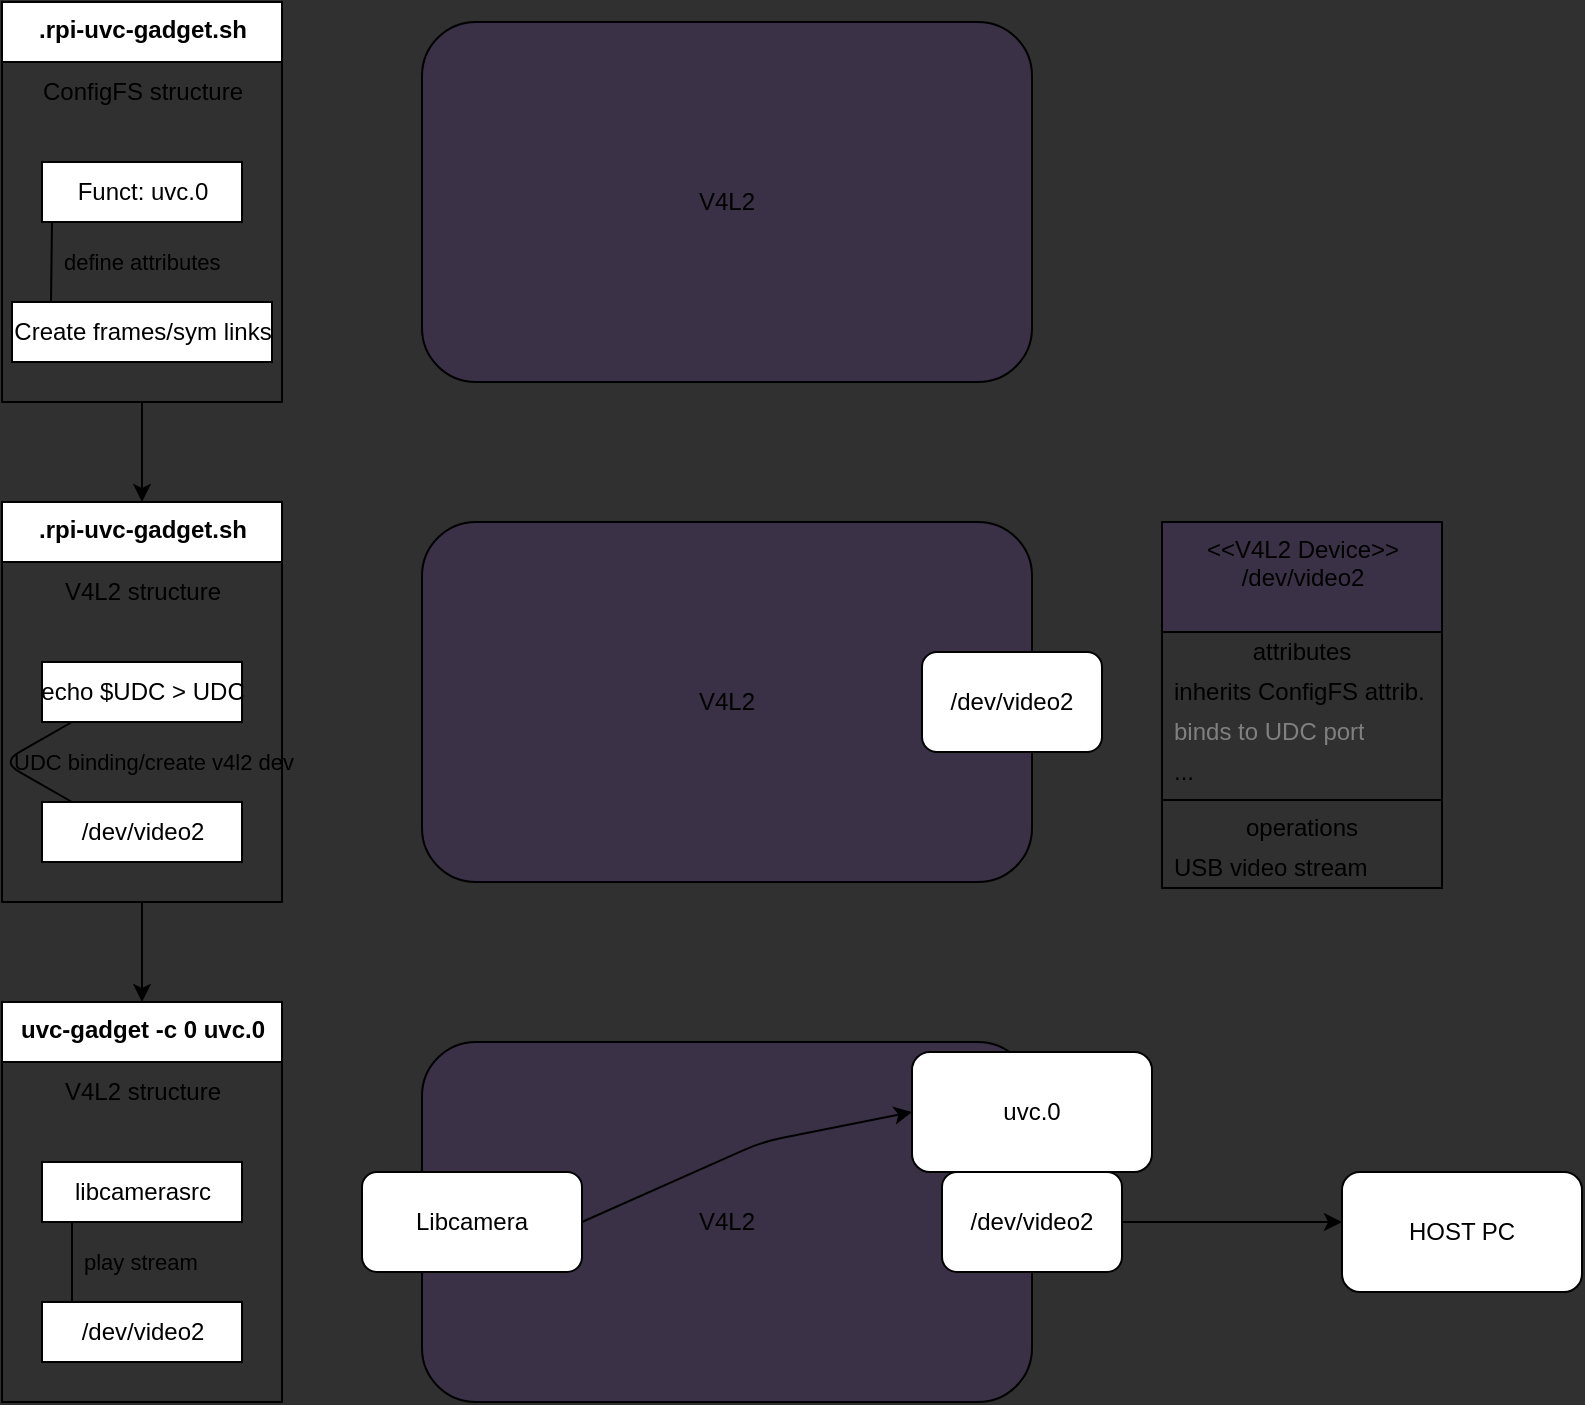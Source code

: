 <mxfile>
    <diagram id="yflrDmz0nfjcDj6RlH21" name="Page-1">
        <mxGraphModel dx="1429" dy="907" grid="1" gridSize="10" guides="1" tooltips="1" connect="1" arrows="1" fold="1" page="1" pageScale="1" pageWidth="850" pageHeight="1100" background="#303030" math="0" shadow="0">
            <root>
                <mxCell id="0"/>
                <mxCell id="1" parent="0"/>
                <mxCell id="2" value="V4L2" style="whiteSpace=wrap;html=1;rounded=1;fillColor=#3B3147;" parent="1" vertex="1">
                    <mxGeometry x="260" y="50" width="305" height="180" as="geometry"/>
                </mxCell>
                <mxCell id="40" value=".rpi-uvc-gadget.sh" style="swimlane;fontStyle=1;align=center;verticalAlign=top;childLayout=stackLayout;horizontal=1;startSize=30;horizontalStack=0;resizeParent=1;resizeParentMax=0;resizeLast=0;collapsible=0;marginBottom=0;html=1;" parent="1" vertex="1">
                    <mxGeometry x="50" y="290" width="140" height="200" as="geometry"/>
                </mxCell>
                <mxCell id="41" value="V4L2 structure" style="html=1;strokeColor=none;fillColor=none;align=center;verticalAlign=middle;spacingLeft=4;spacingRight=4;rotatable=0;points=[[0,0.5],[1,0.5]];resizeWidth=1;" parent="40" vertex="1">
                    <mxGeometry y="30" width="140" height="30" as="geometry"/>
                </mxCell>
                <mxCell id="42" value="" style="swimlane;fontStyle=1;align=center;verticalAlign=top;horizontal=1;startSize=0;collapsible=0;marginBottom=0;html=1;strokeColor=none;fillColor=none;" parent="40" vertex="1">
                    <mxGeometry y="60" width="140" height="140" as="geometry"/>
                </mxCell>
                <mxCell id="43" value="echo $UDC &amp;gt; UDC" style="html=1;align=center;verticalAlign=middle;rotatable=0;" parent="42" vertex="1">
                    <mxGeometry width="100" height="30" relative="1" as="geometry">
                        <mxPoint x="20" y="20" as="offset"/>
                    </mxGeometry>
                </mxCell>
                <mxCell id="44" value="/dev/video2" style="html=1;align=center;verticalAlign=middle;rotatable=0;" parent="42" vertex="1">
                    <mxGeometry width="100" height="30" relative="1" as="geometry">
                        <mxPoint x="20" y="90" as="offset"/>
                    </mxGeometry>
                </mxCell>
                <mxCell id="45" value="UDC binding/create v4l2 dev" style="edgeStyle=none;endArrow=none;verticalAlign=middle;labelBackgroundColor=none;endSize=12;html=1;align=left;endFill=0;exitX=0.15;exitY=1;entryX=0.15;entryY=0;spacingLeft=4;" parent="42" source="43" target="44" edge="1">
                    <mxGeometry relative="1" as="geometry">
                        <Array as="points">
                            <mxPoint y="70"/>
                        </Array>
                        <mxPoint as="offset"/>
                    </mxGeometry>
                </mxCell>
                <mxCell id="51" value=".rpi-uvc-gadget.sh" style="swimlane;fontStyle=1;align=center;verticalAlign=top;childLayout=stackLayout;horizontal=1;startSize=30;horizontalStack=0;resizeParent=1;resizeParentMax=0;resizeLast=0;collapsible=0;marginBottom=0;html=1;" vertex="1" parent="1">
                    <mxGeometry x="50" y="40" width="140" height="200" as="geometry"/>
                </mxCell>
                <mxCell id="52" value="ConfigFS structure" style="html=1;strokeColor=none;fillColor=none;align=center;verticalAlign=middle;spacingLeft=4;spacingRight=4;rotatable=0;points=[[0,0.5],[1,0.5]];resizeWidth=1;" vertex="1" parent="51">
                    <mxGeometry y="30" width="140" height="30" as="geometry"/>
                </mxCell>
                <mxCell id="53" value="" style="swimlane;fontStyle=1;align=center;verticalAlign=top;horizontal=1;startSize=0;collapsible=0;marginBottom=0;html=1;strokeColor=none;fillColor=none;" vertex="1" parent="51">
                    <mxGeometry y="60" width="140" height="140" as="geometry"/>
                </mxCell>
                <mxCell id="54" value="Funct: uvc.0" style="html=1;align=center;verticalAlign=middle;rotatable=0;" vertex="1" parent="53">
                    <mxGeometry width="100" height="30" relative="1" as="geometry">
                        <mxPoint x="20" y="20" as="offset"/>
                    </mxGeometry>
                </mxCell>
                <mxCell id="55" value="Create frames/sym links" style="html=1;align=center;verticalAlign=middle;rotatable=0;" vertex="1" parent="53">
                    <mxGeometry width="130" height="30" relative="1" as="geometry">
                        <mxPoint x="5" y="90" as="offset"/>
                    </mxGeometry>
                </mxCell>
                <mxCell id="56" value="define attributes" style="edgeStyle=none;endArrow=none;verticalAlign=middle;labelBackgroundColor=none;endSize=12;html=1;align=left;endFill=0;entryX=0.15;entryY=0;spacingLeft=4;" edge="1" parent="53" target="55">
                    <mxGeometry relative="1" as="geometry">
                        <mxPoint x="25" y="50" as="sourcePoint"/>
                    </mxGeometry>
                </mxCell>
                <mxCell id="57" value="uvc-gadget -c 0 uvc.0" style="swimlane;fontStyle=1;align=center;verticalAlign=top;childLayout=stackLayout;horizontal=1;startSize=30;horizontalStack=0;resizeParent=1;resizeParentMax=0;resizeLast=0;collapsible=0;marginBottom=0;html=1;" vertex="1" parent="1">
                    <mxGeometry x="50" y="540" width="140" height="200" as="geometry"/>
                </mxCell>
                <mxCell id="58" value="V4L2 structure" style="html=1;strokeColor=none;fillColor=none;align=center;verticalAlign=middle;spacingLeft=4;spacingRight=4;rotatable=0;points=[[0,0.5],[1,0.5]];resizeWidth=1;" vertex="1" parent="57">
                    <mxGeometry y="30" width="140" height="30" as="geometry"/>
                </mxCell>
                <mxCell id="59" value="" style="swimlane;fontStyle=1;align=center;verticalAlign=top;horizontal=1;startSize=0;collapsible=0;marginBottom=0;html=1;strokeColor=none;fillColor=none;" vertex="1" parent="57">
                    <mxGeometry y="60" width="140" height="140" as="geometry"/>
                </mxCell>
                <mxCell id="60" value="libcamerasrc" style="html=1;align=center;verticalAlign=middle;rotatable=0;" vertex="1" parent="59">
                    <mxGeometry width="100" height="30" relative="1" as="geometry">
                        <mxPoint x="20" y="20" as="offset"/>
                    </mxGeometry>
                </mxCell>
                <mxCell id="61" value="/dev/video2" style="html=1;align=center;verticalAlign=middle;rotatable=0;" vertex="1" parent="59">
                    <mxGeometry width="100" height="30" relative="1" as="geometry">
                        <mxPoint x="20" y="90" as="offset"/>
                    </mxGeometry>
                </mxCell>
                <mxCell id="62" value="play stream" style="edgeStyle=none;endArrow=none;verticalAlign=middle;labelBackgroundColor=none;endSize=12;html=1;align=left;endFill=0;exitX=0.15;exitY=1;entryX=0.15;entryY=0;spacingLeft=4;" edge="1" parent="59" source="60" target="61">
                    <mxGeometry relative="1" as="geometry"/>
                </mxCell>
                <mxCell id="64" style="edgeStyle=none;html=1;exitX=0.5;exitY=1;exitDx=0;exitDy=0;entryX=0.5;entryY=0;entryDx=0;entryDy=0;" edge="1" parent="1" source="53" target="40">
                    <mxGeometry relative="1" as="geometry"/>
                </mxCell>
                <mxCell id="65" value="V4L2" style="whiteSpace=wrap;html=1;rounded=1;fillColor=#3B3147;" vertex="1" parent="1">
                    <mxGeometry x="260" y="300" width="305" height="180" as="geometry"/>
                </mxCell>
                <mxCell id="66" value="V4L2" style="whiteSpace=wrap;html=1;rounded=1;fillColor=#3B3147;" vertex="1" parent="1">
                    <mxGeometry x="260" y="560" width="305" height="180" as="geometry"/>
                </mxCell>
                <mxCell id="70" style="edgeStyle=none;html=1;exitX=1;exitY=0.5;exitDx=0;exitDy=0;entryX=0;entryY=0.5;entryDx=0;entryDy=0;" edge="1" parent="1" source="69" target="73">
                    <mxGeometry relative="1" as="geometry">
                        <mxPoint x="520" y="585" as="targetPoint"/>
                        <Array as="points">
                            <mxPoint x="430" y="610"/>
                        </Array>
                    </mxGeometry>
                </mxCell>
                <mxCell id="69" value="Libcamera" style="whiteSpace=wrap;html=1;rounded=1;" vertex="1" parent="1">
                    <mxGeometry x="230" y="625" width="110" height="50" as="geometry"/>
                </mxCell>
                <mxCell id="73" value="uvc.0" style="whiteSpace=wrap;html=1;rounded=1;" vertex="1" parent="1">
                    <mxGeometry x="505" y="565" width="120" height="60" as="geometry"/>
                </mxCell>
                <mxCell id="75" style="edgeStyle=none;html=1;exitX=1;exitY=0.5;exitDx=0;exitDy=0;" edge="1" parent="1" source="74">
                    <mxGeometry relative="1" as="geometry">
                        <mxPoint x="720" y="650" as="targetPoint"/>
                    </mxGeometry>
                </mxCell>
                <mxCell id="74" value="/dev/video2" style="whiteSpace=wrap;html=1;rounded=1;" vertex="1" parent="1">
                    <mxGeometry x="520" y="625" width="90" height="50" as="geometry"/>
                </mxCell>
                <mxCell id="76" value="&amp;lt;&amp;lt;V4L2 Device&amp;gt;&amp;gt;&lt;br&gt;/dev/video2" style="swimlane;fontStyle=0;align=center;verticalAlign=top;childLayout=stackLayout;horizontal=1;startSize=55;horizontalStack=0;resizeParent=1;resizeParentMax=0;resizeLast=0;collapsible=0;marginBottom=0;html=1;fillColor=#3B3147;" vertex="1" parent="1">
                    <mxGeometry x="630" y="300" width="140" height="183" as="geometry"/>
                </mxCell>
                <mxCell id="77" value="attributes" style="text;html=1;strokeColor=none;fillColor=none;align=center;verticalAlign=middle;spacingLeft=4;spacingRight=4;overflow=hidden;rotatable=0;points=[[0,0.5],[1,0.5]];portConstraint=eastwest;" vertex="1" parent="76">
                    <mxGeometry y="55" width="140" height="20" as="geometry"/>
                </mxCell>
                <mxCell id="78" value="inherits ConfigFS attrib." style="text;html=1;strokeColor=none;fillColor=none;align=left;verticalAlign=middle;spacingLeft=4;spacingRight=4;overflow=hidden;rotatable=0;points=[[0,0.5],[1,0.5]];portConstraint=eastwest;" vertex="1" parent="76">
                    <mxGeometry y="75" width="140" height="20" as="geometry"/>
                </mxCell>
                <mxCell id="79" value="binds to UDC port" style="text;html=1;strokeColor=none;fillColor=none;align=left;verticalAlign=middle;spacingLeft=4;spacingRight=4;overflow=hidden;rotatable=0;points=[[0,0.5],[1,0.5]];portConstraint=eastwest;fontColor=#808080;" vertex="1" parent="76">
                    <mxGeometry y="95" width="140" height="20" as="geometry"/>
                </mxCell>
                <mxCell id="80" value="..." style="text;html=1;strokeColor=none;fillColor=none;align=left;verticalAlign=middle;spacingLeft=4;spacingRight=4;overflow=hidden;rotatable=0;points=[[0,0.5],[1,0.5]];portConstraint=eastwest;" vertex="1" parent="76">
                    <mxGeometry y="115" width="140" height="20" as="geometry"/>
                </mxCell>
                <mxCell id="81" value="" style="line;strokeWidth=1;fillColor=none;align=left;verticalAlign=middle;spacingTop=-1;spacingLeft=3;spacingRight=3;rotatable=0;labelPosition=right;points=[];portConstraint=eastwest;" vertex="1" parent="76">
                    <mxGeometry y="135" width="140" height="8" as="geometry"/>
                </mxCell>
                <mxCell id="82" value="operations" style="text;html=1;strokeColor=none;fillColor=none;align=center;verticalAlign=middle;spacingLeft=4;spacingRight=4;overflow=hidden;rotatable=0;points=[[0,0.5],[1,0.5]];portConstraint=eastwest;" vertex="1" parent="76">
                    <mxGeometry y="143" width="140" height="20" as="geometry"/>
                </mxCell>
                <mxCell id="83" value="USB video stream" style="text;html=1;strokeColor=none;fillColor=none;align=left;verticalAlign=middle;spacingLeft=4;spacingRight=4;overflow=hidden;rotatable=0;points=[[0,0.5],[1,0.5]];portConstraint=eastwest;" vertex="1" parent="76">
                    <mxGeometry y="163" width="140" height="20" as="geometry"/>
                </mxCell>
                <mxCell id="84" value="/dev/video2" style="whiteSpace=wrap;html=1;rounded=1;" vertex="1" parent="1">
                    <mxGeometry x="510" y="365" width="90" height="50" as="geometry"/>
                </mxCell>
                <mxCell id="85" style="edgeStyle=none;html=1;exitX=0.5;exitY=1;exitDx=0;exitDy=0;entryX=0.5;entryY=0;entryDx=0;entryDy=0;" edge="1" parent="1" source="42" target="57">
                    <mxGeometry relative="1" as="geometry"/>
                </mxCell>
                <mxCell id="86" value="HOST PC" style="whiteSpace=wrap;html=1;rounded=1;" vertex="1" parent="1">
                    <mxGeometry x="720" y="625" width="120" height="60" as="geometry"/>
                </mxCell>
            </root>
        </mxGraphModel>
    </diagram>
</mxfile>